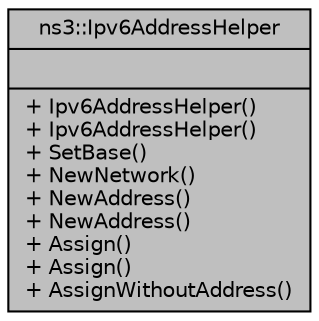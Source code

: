 digraph "ns3::Ipv6AddressHelper"
{
  edge [fontname="Helvetica",fontsize="10",labelfontname="Helvetica",labelfontsize="10"];
  node [fontname="Helvetica",fontsize="10",shape=record];
  Node1 [label="{ns3::Ipv6AddressHelper\n||+ Ipv6AddressHelper()\l+ Ipv6AddressHelper()\l+ SetBase()\l+ NewNetwork()\l+ NewAddress()\l+ NewAddress()\l+ Assign()\l+ Assign()\l+ AssignWithoutAddress()\l}",height=0.2,width=0.4,color="black", fillcolor="grey75", style="filled", fontcolor="black"];
}
